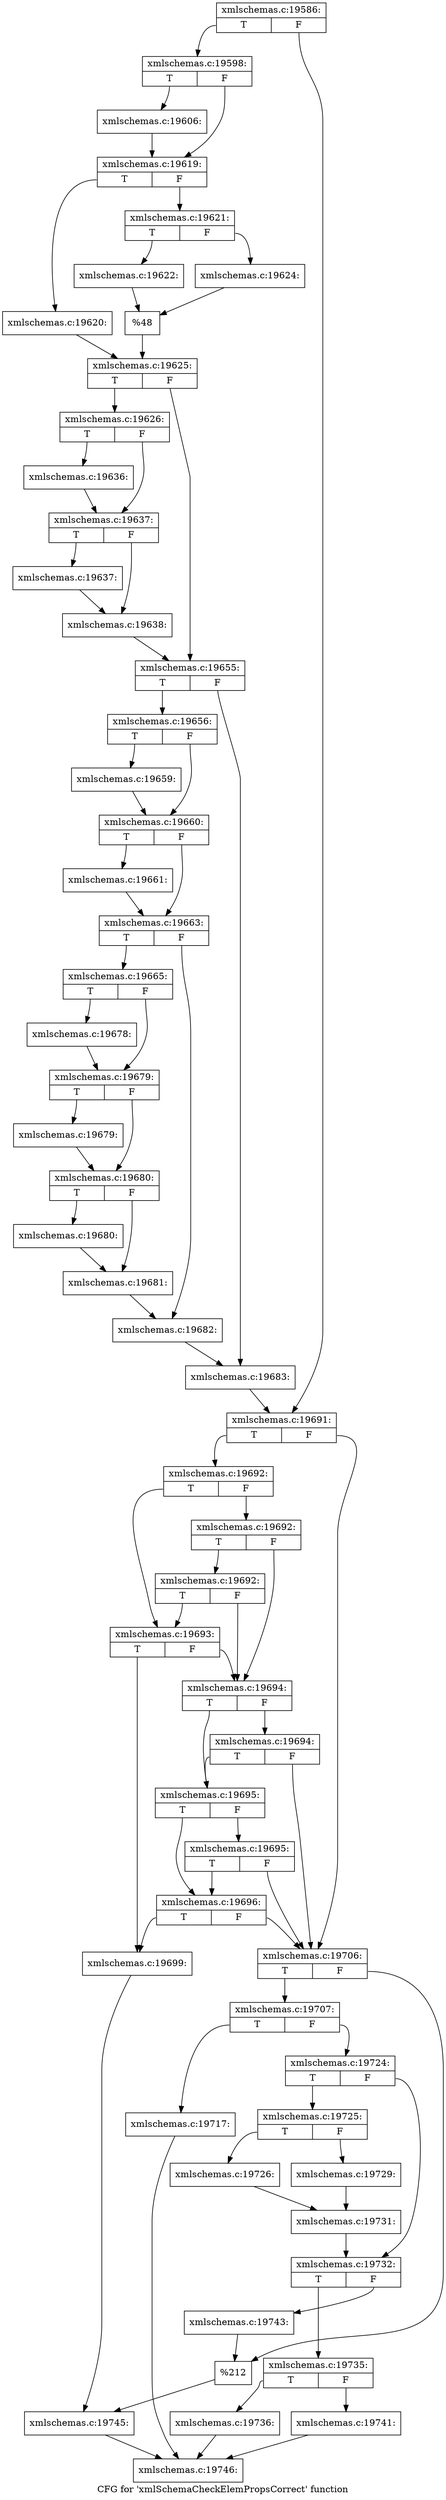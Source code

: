 digraph "CFG for 'xmlSchemaCheckElemPropsCorrect' function" {
	label="CFG for 'xmlSchemaCheckElemPropsCorrect' function";

	Node0x5304c40 [shape=record,label="{xmlschemas.c:19586:|{<s0>T|<s1>F}}"];
	Node0x5304c40:s0 -> Node0x53079b0;
	Node0x5304c40:s1 -> Node0x5307a00;
	Node0x53079b0 [shape=record,label="{xmlschemas.c:19598:|{<s0>T|<s1>F}}"];
	Node0x53079b0:s0 -> Node0x53087d0;
	Node0x53079b0:s1 -> Node0x5308820;
	Node0x53087d0 [shape=record,label="{xmlschemas.c:19606:}"];
	Node0x53087d0 -> Node0x5308820;
	Node0x5308820 [shape=record,label="{xmlschemas.c:19619:|{<s0>T|<s1>F}}"];
	Node0x5308820:s0 -> Node0x5309580;
	Node0x5308820:s1 -> Node0x5309620;
	Node0x5309580 [shape=record,label="{xmlschemas.c:19620:}"];
	Node0x5309580 -> Node0x53095d0;
	Node0x5309620 [shape=record,label="{xmlschemas.c:19621:|{<s0>T|<s1>F}}"];
	Node0x5309620:s0 -> Node0x5309b40;
	Node0x5309620:s1 -> Node0x5309be0;
	Node0x5309b40 [shape=record,label="{xmlschemas.c:19622:}"];
	Node0x5309b40 -> Node0x5309b90;
	Node0x5309be0 [shape=record,label="{xmlschemas.c:19624:}"];
	Node0x5309be0 -> Node0x5309b90;
	Node0x5309b90 [shape=record,label="{%48}"];
	Node0x5309b90 -> Node0x53095d0;
	Node0x53095d0 [shape=record,label="{xmlschemas.c:19625:|{<s0>T|<s1>F}}"];
	Node0x53095d0:s0 -> Node0x530a8d0;
	Node0x53095d0:s1 -> Node0x530ae10;
	Node0x530a8d0 [shape=record,label="{xmlschemas.c:19626:|{<s0>T|<s1>F}}"];
	Node0x530a8d0:s0 -> Node0x530bba0;
	Node0x530a8d0:s1 -> Node0x530bbf0;
	Node0x530bba0 [shape=record,label="{xmlschemas.c:19636:}"];
	Node0x530bba0 -> Node0x530bbf0;
	Node0x530bbf0 [shape=record,label="{xmlschemas.c:19637:|{<s0>T|<s1>F}}"];
	Node0x530bbf0:s0 -> Node0x530c0f0;
	Node0x530bbf0:s1 -> Node0x530c140;
	Node0x530c0f0 [shape=record,label="{xmlschemas.c:19637:}"];
	Node0x530c0f0 -> Node0x530c140;
	Node0x530c140 [shape=record,label="{xmlschemas.c:19638:}"];
	Node0x530c140 -> Node0x530ae10;
	Node0x530ae10 [shape=record,label="{xmlschemas.c:19655:|{<s0>T|<s1>F}}"];
	Node0x530ae10:s0 -> Node0x530c870;
	Node0x530ae10:s1 -> Node0x530c8c0;
	Node0x530c870 [shape=record,label="{xmlschemas.c:19656:|{<s0>T|<s1>F}}"];
	Node0x530c870:s0 -> Node0x530d260;
	Node0x530c870:s1 -> Node0x530d2b0;
	Node0x530d260 [shape=record,label="{xmlschemas.c:19659:}"];
	Node0x530d260 -> Node0x530d2b0;
	Node0x530d2b0 [shape=record,label="{xmlschemas.c:19660:|{<s0>T|<s1>F}}"];
	Node0x530d2b0:s0 -> Node0x530d970;
	Node0x530d2b0:s1 -> Node0x530d9c0;
	Node0x530d970 [shape=record,label="{xmlschemas.c:19661:}"];
	Node0x530d970 -> Node0x530d9c0;
	Node0x530d9c0 [shape=record,label="{xmlschemas.c:19663:|{<s0>T|<s1>F}}"];
	Node0x530d9c0:s0 -> Node0x530e0e0;
	Node0x530d9c0:s1 -> Node0x530e130;
	Node0x530e0e0 [shape=record,label="{xmlschemas.c:19665:|{<s0>T|<s1>F}}"];
	Node0x530e0e0:s0 -> Node0x53106d0;
	Node0x530e0e0:s1 -> Node0x5310720;
	Node0x53106d0 [shape=record,label="{xmlschemas.c:19678:}"];
	Node0x53106d0 -> Node0x5310720;
	Node0x5310720 [shape=record,label="{xmlschemas.c:19679:|{<s0>T|<s1>F}}"];
	Node0x5310720:s0 -> Node0x5310ba0;
	Node0x5310720:s1 -> Node0x5310bf0;
	Node0x5310ba0 [shape=record,label="{xmlschemas.c:19679:}"];
	Node0x5310ba0 -> Node0x5310bf0;
	Node0x5310bf0 [shape=record,label="{xmlschemas.c:19680:|{<s0>T|<s1>F}}"];
	Node0x5310bf0:s0 -> Node0x5311070;
	Node0x5310bf0:s1 -> Node0x53110c0;
	Node0x5311070 [shape=record,label="{xmlschemas.c:19680:}"];
	Node0x5311070 -> Node0x53110c0;
	Node0x53110c0 [shape=record,label="{xmlschemas.c:19681:}"];
	Node0x53110c0 -> Node0x530e130;
	Node0x530e130 [shape=record,label="{xmlschemas.c:19682:}"];
	Node0x530e130 -> Node0x530c8c0;
	Node0x530c8c0 [shape=record,label="{xmlschemas.c:19683:}"];
	Node0x530c8c0 -> Node0x5307a00;
	Node0x5307a00 [shape=record,label="{xmlschemas.c:19691:|{<s0>T|<s1>F}}"];
	Node0x5307a00:s0 -> Node0x5311930;
	Node0x5307a00:s1 -> Node0x53118e0;
	Node0x5311930 [shape=record,label="{xmlschemas.c:19692:|{<s0>T|<s1>F}}"];
	Node0x5311930:s0 -> Node0x5311dc0;
	Node0x5311930:s1 -> Node0x5311e40;
	Node0x5311e40 [shape=record,label="{xmlschemas.c:19692:|{<s0>T|<s1>F}}"];
	Node0x5311e40:s0 -> Node0x5312130;
	Node0x5311e40:s1 -> Node0x5311d70;
	Node0x5312130 [shape=record,label="{xmlschemas.c:19692:|{<s0>T|<s1>F}}"];
	Node0x5312130:s0 -> Node0x5311dc0;
	Node0x5312130:s1 -> Node0x5311d70;
	Node0x5311dc0 [shape=record,label="{xmlschemas.c:19693:|{<s0>T|<s1>F}}"];
	Node0x5311dc0:s0 -> Node0x5311840;
	Node0x5311dc0:s1 -> Node0x5311d70;
	Node0x5311d70 [shape=record,label="{xmlschemas.c:19694:|{<s0>T|<s1>F}}"];
	Node0x5311d70:s0 -> Node0x5312920;
	Node0x5311d70:s1 -> Node0x53129a0;
	Node0x53129a0 [shape=record,label="{xmlschemas.c:19694:|{<s0>T|<s1>F}}"];
	Node0x53129a0:s0 -> Node0x5312920;
	Node0x53129a0:s1 -> Node0x53118e0;
	Node0x5312920 [shape=record,label="{xmlschemas.c:19695:|{<s0>T|<s1>F}}"];
	Node0x5312920:s0 -> Node0x53128a0;
	Node0x5312920:s1 -> Node0x5312f60;
	Node0x5312f60 [shape=record,label="{xmlschemas.c:19695:|{<s0>T|<s1>F}}"];
	Node0x5312f60:s0 -> Node0x53128a0;
	Node0x5312f60:s1 -> Node0x53118e0;
	Node0x53128a0 [shape=record,label="{xmlschemas.c:19696:|{<s0>T|<s1>F}}"];
	Node0x53128a0:s0 -> Node0x5311840;
	Node0x53128a0:s1 -> Node0x53118e0;
	Node0x5311840 [shape=record,label="{xmlschemas.c:19699:}"];
	Node0x5311840 -> Node0x5311890;
	Node0x53118e0 [shape=record,label="{xmlschemas.c:19706:|{<s0>T|<s1>F}}"];
	Node0x53118e0:s0 -> Node0x5314030;
	Node0x53118e0:s1 -> Node0x5314080;
	Node0x5314030 [shape=record,label="{xmlschemas.c:19707:|{<s0>T|<s1>F}}"];
	Node0x5314030:s0 -> Node0x5314b40;
	Node0x5314030:s1 -> Node0x5314b90;
	Node0x5314b40 [shape=record,label="{xmlschemas.c:19717:}"];
	Node0x5314b40 -> Node0x5304ef0;
	Node0x5314b90 [shape=record,label="{xmlschemas.c:19724:|{<s0>T|<s1>F}}"];
	Node0x5314b90:s0 -> Node0x5315650;
	Node0x5314b90:s1 -> Node0x53156a0;
	Node0x5315650 [shape=record,label="{xmlschemas.c:19725:|{<s0>T|<s1>F}}"];
	Node0x5315650:s0 -> Node0x5315b10;
	Node0x5315650:s1 -> Node0x5315bb0;
	Node0x5315b10 [shape=record,label="{xmlschemas.c:19726:}"];
	Node0x5315b10 -> Node0x5315b60;
	Node0x5315bb0 [shape=record,label="{xmlschemas.c:19729:}"];
	Node0x5315bb0 -> Node0x5315b60;
	Node0x5315b60 [shape=record,label="{xmlschemas.c:19731:}"];
	Node0x5315b60 -> Node0x53156a0;
	Node0x53156a0 [shape=record,label="{xmlschemas.c:19732:|{<s0>T|<s1>F}}"];
	Node0x53156a0:s0 -> Node0x530ea00;
	Node0x53156a0:s1 -> Node0x53168b0;
	Node0x530ea00 [shape=record,label="{xmlschemas.c:19735:|{<s0>T|<s1>F}}"];
	Node0x530ea00:s0 -> Node0x5316be0;
	Node0x530ea00:s1 -> Node0x5317e30;
	Node0x5316be0 [shape=record,label="{xmlschemas.c:19736:}"];
	Node0x5316be0 -> Node0x5304ef0;
	Node0x5317e30 [shape=record,label="{xmlschemas.c:19741:}"];
	Node0x5317e30 -> Node0x5304ef0;
	Node0x53168b0 [shape=record,label="{xmlschemas.c:19743:}"];
	Node0x53168b0 -> Node0x5314080;
	Node0x5314080 [shape=record,label="{%212}"];
	Node0x5314080 -> Node0x5311890;
	Node0x5311890 [shape=record,label="{xmlschemas.c:19745:}"];
	Node0x5311890 -> Node0x5304ef0;
	Node0x5304ef0 [shape=record,label="{xmlschemas.c:19746:}"];
}
